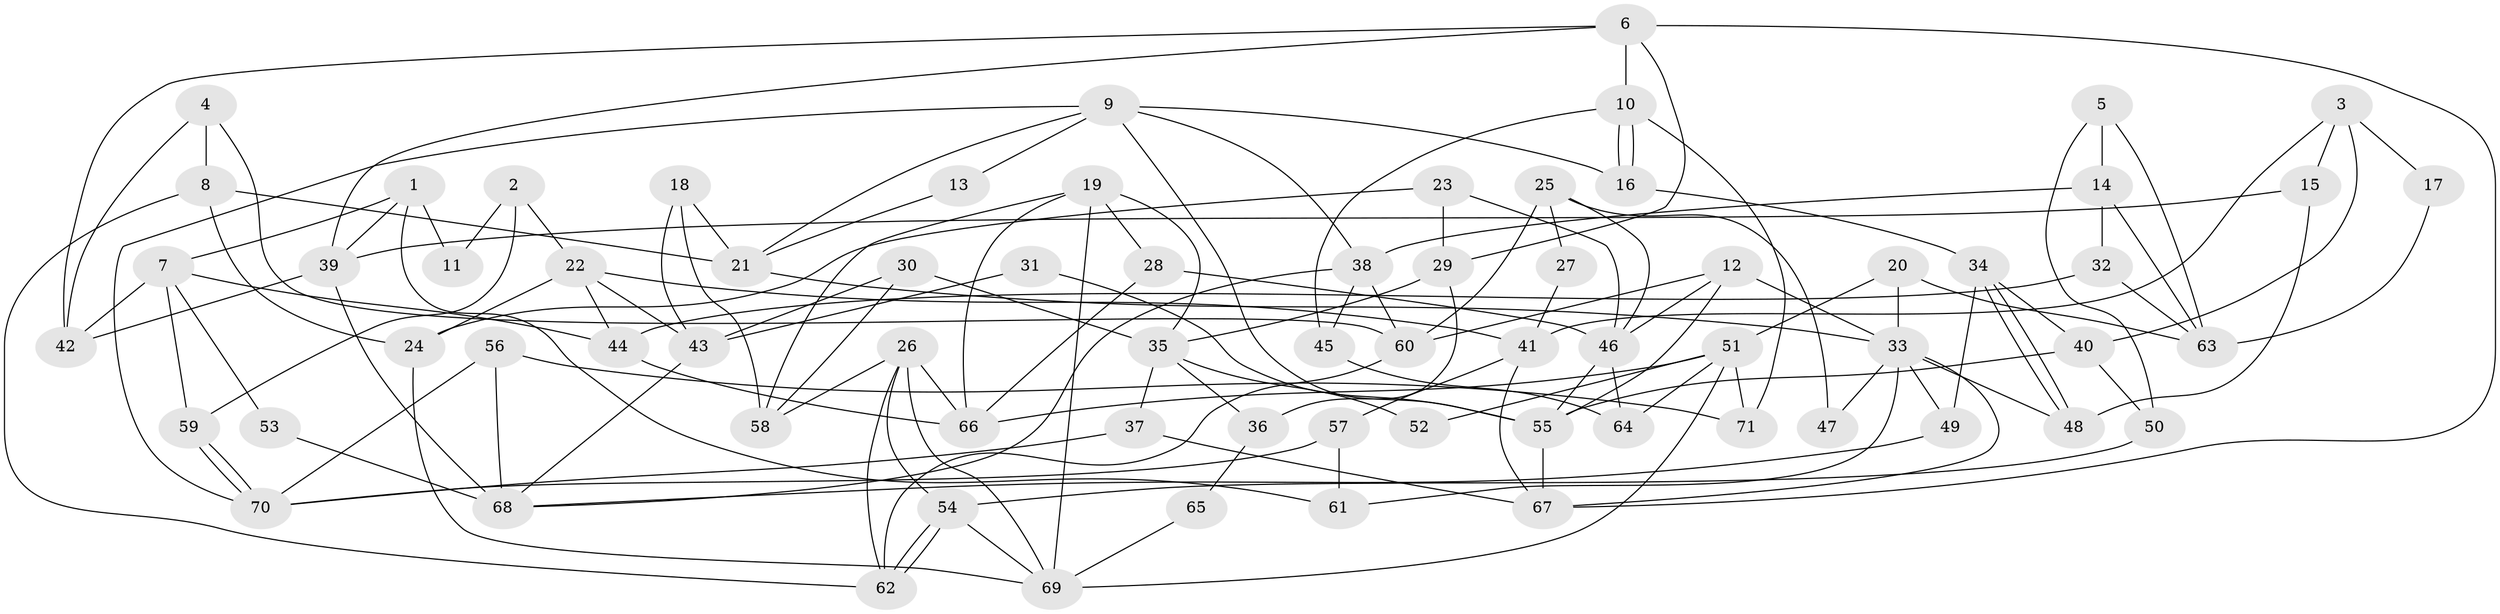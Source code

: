 // Generated by graph-tools (version 1.1) at 2025/14/03/09/25 04:14:51]
// undirected, 71 vertices, 142 edges
graph export_dot {
graph [start="1"]
  node [color=gray90,style=filled];
  1;
  2;
  3;
  4;
  5;
  6;
  7;
  8;
  9;
  10;
  11;
  12;
  13;
  14;
  15;
  16;
  17;
  18;
  19;
  20;
  21;
  22;
  23;
  24;
  25;
  26;
  27;
  28;
  29;
  30;
  31;
  32;
  33;
  34;
  35;
  36;
  37;
  38;
  39;
  40;
  41;
  42;
  43;
  44;
  45;
  46;
  47;
  48;
  49;
  50;
  51;
  52;
  53;
  54;
  55;
  56;
  57;
  58;
  59;
  60;
  61;
  62;
  63;
  64;
  65;
  66;
  67;
  68;
  69;
  70;
  71;
  1 -- 39;
  1 -- 61;
  1 -- 7;
  1 -- 11;
  2 -- 22;
  2 -- 59;
  2 -- 11;
  3 -- 40;
  3 -- 15;
  3 -- 17;
  3 -- 41;
  4 -- 42;
  4 -- 60;
  4 -- 8;
  5 -- 14;
  5 -- 63;
  5 -- 50;
  6 -- 67;
  6 -- 42;
  6 -- 10;
  6 -- 29;
  6 -- 39;
  7 -- 44;
  7 -- 42;
  7 -- 53;
  7 -- 59;
  8 -- 62;
  8 -- 21;
  8 -- 24;
  9 -- 21;
  9 -- 16;
  9 -- 13;
  9 -- 38;
  9 -- 55;
  9 -- 70;
  10 -- 16;
  10 -- 16;
  10 -- 45;
  10 -- 71;
  12 -- 55;
  12 -- 33;
  12 -- 46;
  12 -- 60;
  13 -- 21;
  14 -- 32;
  14 -- 38;
  14 -- 63;
  15 -- 39;
  15 -- 48;
  16 -- 34;
  17 -- 63;
  18 -- 43;
  18 -- 58;
  18 -- 21;
  19 -- 69;
  19 -- 66;
  19 -- 28;
  19 -- 35;
  19 -- 58;
  20 -- 51;
  20 -- 33;
  20 -- 63;
  21 -- 33;
  22 -- 24;
  22 -- 41;
  22 -- 43;
  22 -- 44;
  23 -- 29;
  23 -- 46;
  23 -- 24;
  24 -- 69;
  25 -- 46;
  25 -- 60;
  25 -- 27;
  25 -- 47;
  26 -- 54;
  26 -- 62;
  26 -- 58;
  26 -- 66;
  26 -- 69;
  27 -- 41;
  28 -- 46;
  28 -- 66;
  29 -- 35;
  29 -- 36;
  30 -- 58;
  30 -- 35;
  30 -- 43;
  31 -- 55;
  31 -- 43;
  32 -- 63;
  32 -- 44;
  33 -- 49;
  33 -- 47;
  33 -- 48;
  33 -- 61;
  33 -- 67;
  34 -- 40;
  34 -- 48;
  34 -- 48;
  34 -- 49;
  35 -- 37;
  35 -- 36;
  35 -- 52;
  36 -- 65;
  37 -- 70;
  37 -- 67;
  38 -- 68;
  38 -- 45;
  38 -- 60;
  39 -- 68;
  39 -- 42;
  40 -- 55;
  40 -- 50;
  41 -- 67;
  41 -- 57;
  43 -- 68;
  44 -- 66;
  45 -- 64;
  46 -- 64;
  46 -- 55;
  49 -- 68;
  50 -- 54;
  51 -- 69;
  51 -- 66;
  51 -- 52;
  51 -- 64;
  51 -- 71;
  53 -- 68;
  54 -- 69;
  54 -- 62;
  54 -- 62;
  55 -- 67;
  56 -- 70;
  56 -- 71;
  56 -- 68;
  57 -- 70;
  57 -- 61;
  59 -- 70;
  59 -- 70;
  60 -- 62;
  65 -- 69;
}

